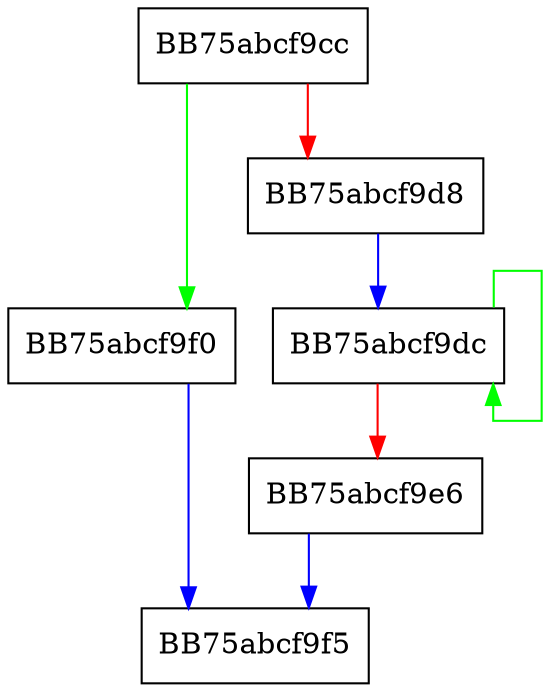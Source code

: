 digraph WPP_SF_SLLI {
  node [shape="box"];
  graph [splines=ortho];
  BB75abcf9cc -> BB75abcf9f0 [color="green"];
  BB75abcf9cc -> BB75abcf9d8 [color="red"];
  BB75abcf9d8 -> BB75abcf9dc [color="blue"];
  BB75abcf9dc -> BB75abcf9dc [color="green"];
  BB75abcf9dc -> BB75abcf9e6 [color="red"];
  BB75abcf9e6 -> BB75abcf9f5 [color="blue"];
  BB75abcf9f0 -> BB75abcf9f5 [color="blue"];
}